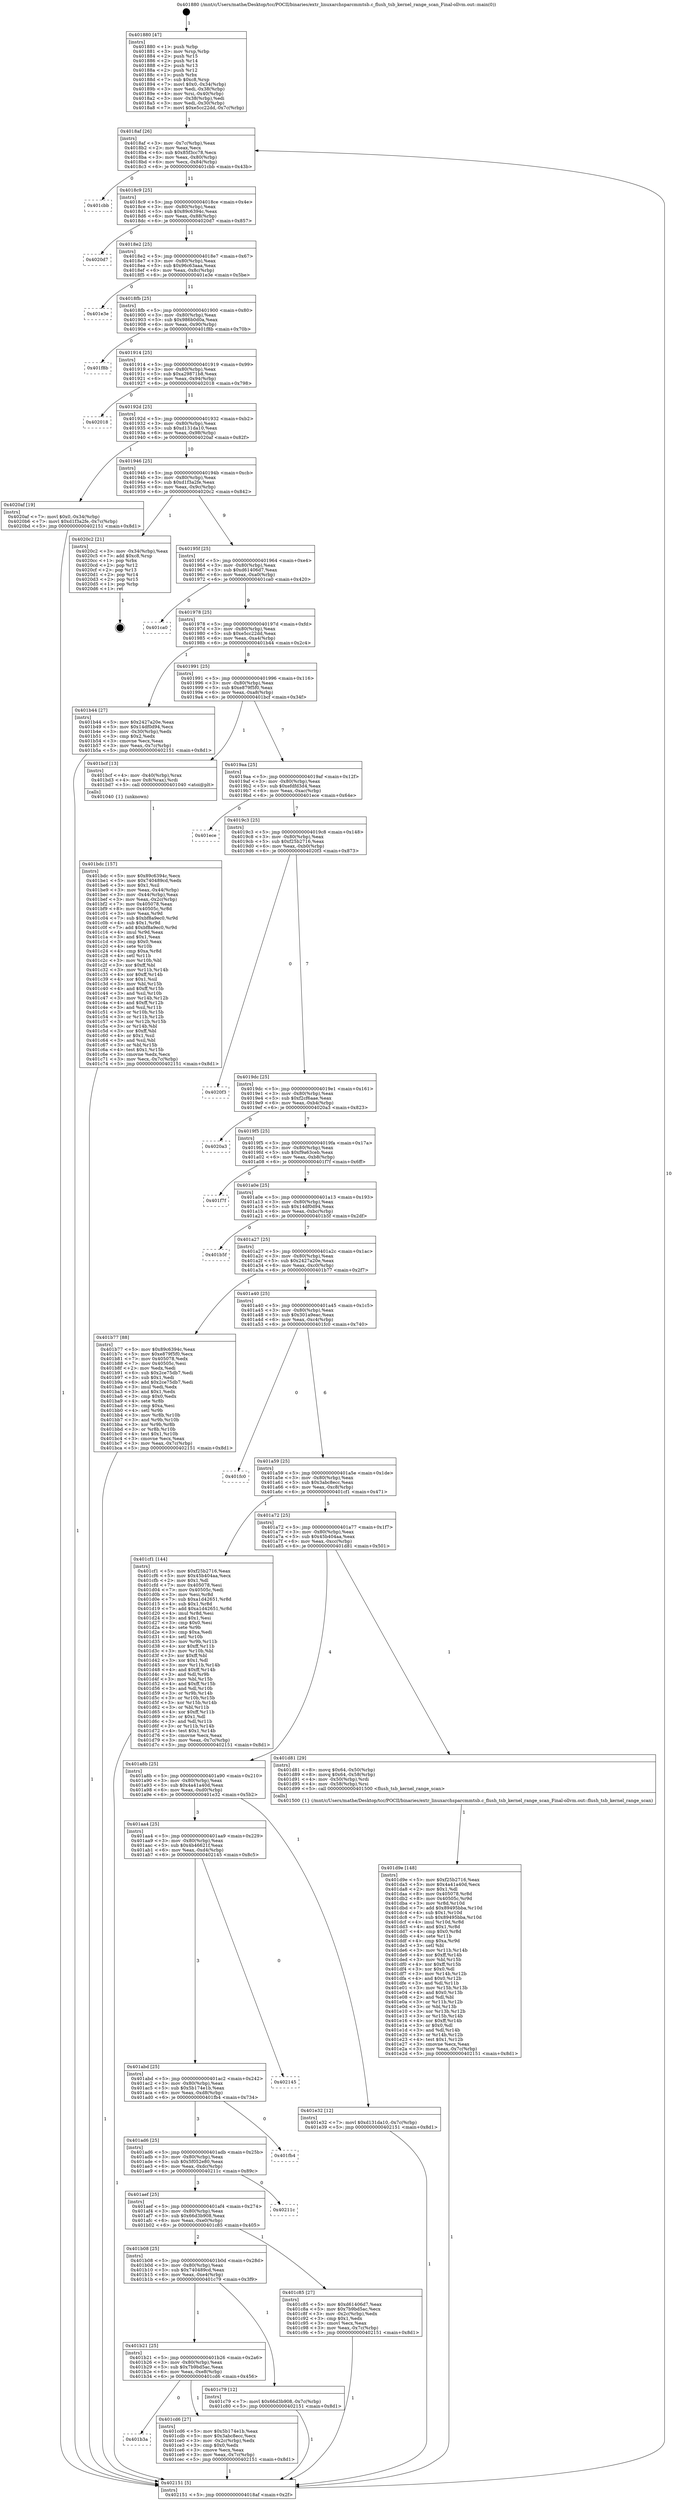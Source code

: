 digraph "0x401880" {
  label = "0x401880 (/mnt/c/Users/mathe/Desktop/tcc/POCII/binaries/extr_linuxarchsparcmmtsb.c_flush_tsb_kernel_range_scan_Final-ollvm.out::main(0))"
  labelloc = "t"
  node[shape=record]

  Entry [label="",width=0.3,height=0.3,shape=circle,fillcolor=black,style=filled]
  "0x4018af" [label="{
     0x4018af [26]\l
     | [instrs]\l
     &nbsp;&nbsp;0x4018af \<+3\>: mov -0x7c(%rbp),%eax\l
     &nbsp;&nbsp;0x4018b2 \<+2\>: mov %eax,%ecx\l
     &nbsp;&nbsp;0x4018b4 \<+6\>: sub $0x85f3cc78,%ecx\l
     &nbsp;&nbsp;0x4018ba \<+3\>: mov %eax,-0x80(%rbp)\l
     &nbsp;&nbsp;0x4018bd \<+6\>: mov %ecx,-0x84(%rbp)\l
     &nbsp;&nbsp;0x4018c3 \<+6\>: je 0000000000401cbb \<main+0x43b\>\l
  }"]
  "0x401cbb" [label="{
     0x401cbb\l
  }", style=dashed]
  "0x4018c9" [label="{
     0x4018c9 [25]\l
     | [instrs]\l
     &nbsp;&nbsp;0x4018c9 \<+5\>: jmp 00000000004018ce \<main+0x4e\>\l
     &nbsp;&nbsp;0x4018ce \<+3\>: mov -0x80(%rbp),%eax\l
     &nbsp;&nbsp;0x4018d1 \<+5\>: sub $0x89c6394c,%eax\l
     &nbsp;&nbsp;0x4018d6 \<+6\>: mov %eax,-0x88(%rbp)\l
     &nbsp;&nbsp;0x4018dc \<+6\>: je 00000000004020d7 \<main+0x857\>\l
  }"]
  Exit [label="",width=0.3,height=0.3,shape=circle,fillcolor=black,style=filled,peripheries=2]
  "0x4020d7" [label="{
     0x4020d7\l
  }", style=dashed]
  "0x4018e2" [label="{
     0x4018e2 [25]\l
     | [instrs]\l
     &nbsp;&nbsp;0x4018e2 \<+5\>: jmp 00000000004018e7 \<main+0x67\>\l
     &nbsp;&nbsp;0x4018e7 \<+3\>: mov -0x80(%rbp),%eax\l
     &nbsp;&nbsp;0x4018ea \<+5\>: sub $0x96c63aaa,%eax\l
     &nbsp;&nbsp;0x4018ef \<+6\>: mov %eax,-0x8c(%rbp)\l
     &nbsp;&nbsp;0x4018f5 \<+6\>: je 0000000000401e3e \<main+0x5be\>\l
  }"]
  "0x401d9e" [label="{
     0x401d9e [148]\l
     | [instrs]\l
     &nbsp;&nbsp;0x401d9e \<+5\>: mov $0xf25b2716,%eax\l
     &nbsp;&nbsp;0x401da3 \<+5\>: mov $0x4a41a40d,%ecx\l
     &nbsp;&nbsp;0x401da8 \<+2\>: mov $0x1,%dl\l
     &nbsp;&nbsp;0x401daa \<+8\>: mov 0x405078,%r8d\l
     &nbsp;&nbsp;0x401db2 \<+8\>: mov 0x40505c,%r9d\l
     &nbsp;&nbsp;0x401dba \<+3\>: mov %r8d,%r10d\l
     &nbsp;&nbsp;0x401dbd \<+7\>: add $0x89495bba,%r10d\l
     &nbsp;&nbsp;0x401dc4 \<+4\>: sub $0x1,%r10d\l
     &nbsp;&nbsp;0x401dc8 \<+7\>: sub $0x89495bba,%r10d\l
     &nbsp;&nbsp;0x401dcf \<+4\>: imul %r10d,%r8d\l
     &nbsp;&nbsp;0x401dd3 \<+4\>: and $0x1,%r8d\l
     &nbsp;&nbsp;0x401dd7 \<+4\>: cmp $0x0,%r8d\l
     &nbsp;&nbsp;0x401ddb \<+4\>: sete %r11b\l
     &nbsp;&nbsp;0x401ddf \<+4\>: cmp $0xa,%r9d\l
     &nbsp;&nbsp;0x401de3 \<+3\>: setl %bl\l
     &nbsp;&nbsp;0x401de6 \<+3\>: mov %r11b,%r14b\l
     &nbsp;&nbsp;0x401de9 \<+4\>: xor $0xff,%r14b\l
     &nbsp;&nbsp;0x401ded \<+3\>: mov %bl,%r15b\l
     &nbsp;&nbsp;0x401df0 \<+4\>: xor $0xff,%r15b\l
     &nbsp;&nbsp;0x401df4 \<+3\>: xor $0x0,%dl\l
     &nbsp;&nbsp;0x401df7 \<+3\>: mov %r14b,%r12b\l
     &nbsp;&nbsp;0x401dfa \<+4\>: and $0x0,%r12b\l
     &nbsp;&nbsp;0x401dfe \<+3\>: and %dl,%r11b\l
     &nbsp;&nbsp;0x401e01 \<+3\>: mov %r15b,%r13b\l
     &nbsp;&nbsp;0x401e04 \<+4\>: and $0x0,%r13b\l
     &nbsp;&nbsp;0x401e08 \<+2\>: and %dl,%bl\l
     &nbsp;&nbsp;0x401e0a \<+3\>: or %r11b,%r12b\l
     &nbsp;&nbsp;0x401e0d \<+3\>: or %bl,%r13b\l
     &nbsp;&nbsp;0x401e10 \<+3\>: xor %r13b,%r12b\l
     &nbsp;&nbsp;0x401e13 \<+3\>: or %r15b,%r14b\l
     &nbsp;&nbsp;0x401e16 \<+4\>: xor $0xff,%r14b\l
     &nbsp;&nbsp;0x401e1a \<+3\>: or $0x0,%dl\l
     &nbsp;&nbsp;0x401e1d \<+3\>: and %dl,%r14b\l
     &nbsp;&nbsp;0x401e20 \<+3\>: or %r14b,%r12b\l
     &nbsp;&nbsp;0x401e23 \<+4\>: test $0x1,%r12b\l
     &nbsp;&nbsp;0x401e27 \<+3\>: cmovne %ecx,%eax\l
     &nbsp;&nbsp;0x401e2a \<+3\>: mov %eax,-0x7c(%rbp)\l
     &nbsp;&nbsp;0x401e2d \<+5\>: jmp 0000000000402151 \<main+0x8d1\>\l
  }"]
  "0x401e3e" [label="{
     0x401e3e\l
  }", style=dashed]
  "0x4018fb" [label="{
     0x4018fb [25]\l
     | [instrs]\l
     &nbsp;&nbsp;0x4018fb \<+5\>: jmp 0000000000401900 \<main+0x80\>\l
     &nbsp;&nbsp;0x401900 \<+3\>: mov -0x80(%rbp),%eax\l
     &nbsp;&nbsp;0x401903 \<+5\>: sub $0x986b0d0a,%eax\l
     &nbsp;&nbsp;0x401908 \<+6\>: mov %eax,-0x90(%rbp)\l
     &nbsp;&nbsp;0x40190e \<+6\>: je 0000000000401f8b \<main+0x70b\>\l
  }"]
  "0x401b3a" [label="{
     0x401b3a\l
  }", style=dashed]
  "0x401f8b" [label="{
     0x401f8b\l
  }", style=dashed]
  "0x401914" [label="{
     0x401914 [25]\l
     | [instrs]\l
     &nbsp;&nbsp;0x401914 \<+5\>: jmp 0000000000401919 \<main+0x99\>\l
     &nbsp;&nbsp;0x401919 \<+3\>: mov -0x80(%rbp),%eax\l
     &nbsp;&nbsp;0x40191c \<+5\>: sub $0xa29871b8,%eax\l
     &nbsp;&nbsp;0x401921 \<+6\>: mov %eax,-0x94(%rbp)\l
     &nbsp;&nbsp;0x401927 \<+6\>: je 0000000000402018 \<main+0x798\>\l
  }"]
  "0x401cd6" [label="{
     0x401cd6 [27]\l
     | [instrs]\l
     &nbsp;&nbsp;0x401cd6 \<+5\>: mov $0x5b174e1b,%eax\l
     &nbsp;&nbsp;0x401cdb \<+5\>: mov $0x3abc8ecc,%ecx\l
     &nbsp;&nbsp;0x401ce0 \<+3\>: mov -0x2c(%rbp),%edx\l
     &nbsp;&nbsp;0x401ce3 \<+3\>: cmp $0x0,%edx\l
     &nbsp;&nbsp;0x401ce6 \<+3\>: cmove %ecx,%eax\l
     &nbsp;&nbsp;0x401ce9 \<+3\>: mov %eax,-0x7c(%rbp)\l
     &nbsp;&nbsp;0x401cec \<+5\>: jmp 0000000000402151 \<main+0x8d1\>\l
  }"]
  "0x402018" [label="{
     0x402018\l
  }", style=dashed]
  "0x40192d" [label="{
     0x40192d [25]\l
     | [instrs]\l
     &nbsp;&nbsp;0x40192d \<+5\>: jmp 0000000000401932 \<main+0xb2\>\l
     &nbsp;&nbsp;0x401932 \<+3\>: mov -0x80(%rbp),%eax\l
     &nbsp;&nbsp;0x401935 \<+5\>: sub $0xd131da10,%eax\l
     &nbsp;&nbsp;0x40193a \<+6\>: mov %eax,-0x98(%rbp)\l
     &nbsp;&nbsp;0x401940 \<+6\>: je 00000000004020af \<main+0x82f\>\l
  }"]
  "0x401b21" [label="{
     0x401b21 [25]\l
     | [instrs]\l
     &nbsp;&nbsp;0x401b21 \<+5\>: jmp 0000000000401b26 \<main+0x2a6\>\l
     &nbsp;&nbsp;0x401b26 \<+3\>: mov -0x80(%rbp),%eax\l
     &nbsp;&nbsp;0x401b29 \<+5\>: sub $0x7b9bd5ac,%eax\l
     &nbsp;&nbsp;0x401b2e \<+6\>: mov %eax,-0xe8(%rbp)\l
     &nbsp;&nbsp;0x401b34 \<+6\>: je 0000000000401cd6 \<main+0x456\>\l
  }"]
  "0x4020af" [label="{
     0x4020af [19]\l
     | [instrs]\l
     &nbsp;&nbsp;0x4020af \<+7\>: movl $0x0,-0x34(%rbp)\l
     &nbsp;&nbsp;0x4020b6 \<+7\>: movl $0xd1f3a2fe,-0x7c(%rbp)\l
     &nbsp;&nbsp;0x4020bd \<+5\>: jmp 0000000000402151 \<main+0x8d1\>\l
  }"]
  "0x401946" [label="{
     0x401946 [25]\l
     | [instrs]\l
     &nbsp;&nbsp;0x401946 \<+5\>: jmp 000000000040194b \<main+0xcb\>\l
     &nbsp;&nbsp;0x40194b \<+3\>: mov -0x80(%rbp),%eax\l
     &nbsp;&nbsp;0x40194e \<+5\>: sub $0xd1f3a2fe,%eax\l
     &nbsp;&nbsp;0x401953 \<+6\>: mov %eax,-0x9c(%rbp)\l
     &nbsp;&nbsp;0x401959 \<+6\>: je 00000000004020c2 \<main+0x842\>\l
  }"]
  "0x401c79" [label="{
     0x401c79 [12]\l
     | [instrs]\l
     &nbsp;&nbsp;0x401c79 \<+7\>: movl $0x66d3b908,-0x7c(%rbp)\l
     &nbsp;&nbsp;0x401c80 \<+5\>: jmp 0000000000402151 \<main+0x8d1\>\l
  }"]
  "0x4020c2" [label="{
     0x4020c2 [21]\l
     | [instrs]\l
     &nbsp;&nbsp;0x4020c2 \<+3\>: mov -0x34(%rbp),%eax\l
     &nbsp;&nbsp;0x4020c5 \<+7\>: add $0xc8,%rsp\l
     &nbsp;&nbsp;0x4020cc \<+1\>: pop %rbx\l
     &nbsp;&nbsp;0x4020cd \<+2\>: pop %r12\l
     &nbsp;&nbsp;0x4020cf \<+2\>: pop %r13\l
     &nbsp;&nbsp;0x4020d1 \<+2\>: pop %r14\l
     &nbsp;&nbsp;0x4020d3 \<+2\>: pop %r15\l
     &nbsp;&nbsp;0x4020d5 \<+1\>: pop %rbp\l
     &nbsp;&nbsp;0x4020d6 \<+1\>: ret\l
  }"]
  "0x40195f" [label="{
     0x40195f [25]\l
     | [instrs]\l
     &nbsp;&nbsp;0x40195f \<+5\>: jmp 0000000000401964 \<main+0xe4\>\l
     &nbsp;&nbsp;0x401964 \<+3\>: mov -0x80(%rbp),%eax\l
     &nbsp;&nbsp;0x401967 \<+5\>: sub $0xd61406d7,%eax\l
     &nbsp;&nbsp;0x40196c \<+6\>: mov %eax,-0xa0(%rbp)\l
     &nbsp;&nbsp;0x401972 \<+6\>: je 0000000000401ca0 \<main+0x420\>\l
  }"]
  "0x401b08" [label="{
     0x401b08 [25]\l
     | [instrs]\l
     &nbsp;&nbsp;0x401b08 \<+5\>: jmp 0000000000401b0d \<main+0x28d\>\l
     &nbsp;&nbsp;0x401b0d \<+3\>: mov -0x80(%rbp),%eax\l
     &nbsp;&nbsp;0x401b10 \<+5\>: sub $0x740489cd,%eax\l
     &nbsp;&nbsp;0x401b15 \<+6\>: mov %eax,-0xe4(%rbp)\l
     &nbsp;&nbsp;0x401b1b \<+6\>: je 0000000000401c79 \<main+0x3f9\>\l
  }"]
  "0x401ca0" [label="{
     0x401ca0\l
  }", style=dashed]
  "0x401978" [label="{
     0x401978 [25]\l
     | [instrs]\l
     &nbsp;&nbsp;0x401978 \<+5\>: jmp 000000000040197d \<main+0xfd\>\l
     &nbsp;&nbsp;0x40197d \<+3\>: mov -0x80(%rbp),%eax\l
     &nbsp;&nbsp;0x401980 \<+5\>: sub $0xe5cc22dd,%eax\l
     &nbsp;&nbsp;0x401985 \<+6\>: mov %eax,-0xa4(%rbp)\l
     &nbsp;&nbsp;0x40198b \<+6\>: je 0000000000401b44 \<main+0x2c4\>\l
  }"]
  "0x401c85" [label="{
     0x401c85 [27]\l
     | [instrs]\l
     &nbsp;&nbsp;0x401c85 \<+5\>: mov $0xd61406d7,%eax\l
     &nbsp;&nbsp;0x401c8a \<+5\>: mov $0x7b9bd5ac,%ecx\l
     &nbsp;&nbsp;0x401c8f \<+3\>: mov -0x2c(%rbp),%edx\l
     &nbsp;&nbsp;0x401c92 \<+3\>: cmp $0x1,%edx\l
     &nbsp;&nbsp;0x401c95 \<+3\>: cmovl %ecx,%eax\l
     &nbsp;&nbsp;0x401c98 \<+3\>: mov %eax,-0x7c(%rbp)\l
     &nbsp;&nbsp;0x401c9b \<+5\>: jmp 0000000000402151 \<main+0x8d1\>\l
  }"]
  "0x401b44" [label="{
     0x401b44 [27]\l
     | [instrs]\l
     &nbsp;&nbsp;0x401b44 \<+5\>: mov $0x2427a20e,%eax\l
     &nbsp;&nbsp;0x401b49 \<+5\>: mov $0x14df0d94,%ecx\l
     &nbsp;&nbsp;0x401b4e \<+3\>: mov -0x30(%rbp),%edx\l
     &nbsp;&nbsp;0x401b51 \<+3\>: cmp $0x2,%edx\l
     &nbsp;&nbsp;0x401b54 \<+3\>: cmovne %ecx,%eax\l
     &nbsp;&nbsp;0x401b57 \<+3\>: mov %eax,-0x7c(%rbp)\l
     &nbsp;&nbsp;0x401b5a \<+5\>: jmp 0000000000402151 \<main+0x8d1\>\l
  }"]
  "0x401991" [label="{
     0x401991 [25]\l
     | [instrs]\l
     &nbsp;&nbsp;0x401991 \<+5\>: jmp 0000000000401996 \<main+0x116\>\l
     &nbsp;&nbsp;0x401996 \<+3\>: mov -0x80(%rbp),%eax\l
     &nbsp;&nbsp;0x401999 \<+5\>: sub $0xe879f5f0,%eax\l
     &nbsp;&nbsp;0x40199e \<+6\>: mov %eax,-0xa8(%rbp)\l
     &nbsp;&nbsp;0x4019a4 \<+6\>: je 0000000000401bcf \<main+0x34f\>\l
  }"]
  "0x402151" [label="{
     0x402151 [5]\l
     | [instrs]\l
     &nbsp;&nbsp;0x402151 \<+5\>: jmp 00000000004018af \<main+0x2f\>\l
  }"]
  "0x401880" [label="{
     0x401880 [47]\l
     | [instrs]\l
     &nbsp;&nbsp;0x401880 \<+1\>: push %rbp\l
     &nbsp;&nbsp;0x401881 \<+3\>: mov %rsp,%rbp\l
     &nbsp;&nbsp;0x401884 \<+2\>: push %r15\l
     &nbsp;&nbsp;0x401886 \<+2\>: push %r14\l
     &nbsp;&nbsp;0x401888 \<+2\>: push %r13\l
     &nbsp;&nbsp;0x40188a \<+2\>: push %r12\l
     &nbsp;&nbsp;0x40188c \<+1\>: push %rbx\l
     &nbsp;&nbsp;0x40188d \<+7\>: sub $0xc8,%rsp\l
     &nbsp;&nbsp;0x401894 \<+7\>: movl $0x0,-0x34(%rbp)\l
     &nbsp;&nbsp;0x40189b \<+3\>: mov %edi,-0x38(%rbp)\l
     &nbsp;&nbsp;0x40189e \<+4\>: mov %rsi,-0x40(%rbp)\l
     &nbsp;&nbsp;0x4018a2 \<+3\>: mov -0x38(%rbp),%edi\l
     &nbsp;&nbsp;0x4018a5 \<+3\>: mov %edi,-0x30(%rbp)\l
     &nbsp;&nbsp;0x4018a8 \<+7\>: movl $0xe5cc22dd,-0x7c(%rbp)\l
  }"]
  "0x401aef" [label="{
     0x401aef [25]\l
     | [instrs]\l
     &nbsp;&nbsp;0x401aef \<+5\>: jmp 0000000000401af4 \<main+0x274\>\l
     &nbsp;&nbsp;0x401af4 \<+3\>: mov -0x80(%rbp),%eax\l
     &nbsp;&nbsp;0x401af7 \<+5\>: sub $0x66d3b908,%eax\l
     &nbsp;&nbsp;0x401afc \<+6\>: mov %eax,-0xe0(%rbp)\l
     &nbsp;&nbsp;0x401b02 \<+6\>: je 0000000000401c85 \<main+0x405\>\l
  }"]
  "0x401bcf" [label="{
     0x401bcf [13]\l
     | [instrs]\l
     &nbsp;&nbsp;0x401bcf \<+4\>: mov -0x40(%rbp),%rax\l
     &nbsp;&nbsp;0x401bd3 \<+4\>: mov 0x8(%rax),%rdi\l
     &nbsp;&nbsp;0x401bd7 \<+5\>: call 0000000000401040 \<atoi@plt\>\l
     | [calls]\l
     &nbsp;&nbsp;0x401040 \{1\} (unknown)\l
  }"]
  "0x4019aa" [label="{
     0x4019aa [25]\l
     | [instrs]\l
     &nbsp;&nbsp;0x4019aa \<+5\>: jmp 00000000004019af \<main+0x12f\>\l
     &nbsp;&nbsp;0x4019af \<+3\>: mov -0x80(%rbp),%eax\l
     &nbsp;&nbsp;0x4019b2 \<+5\>: sub $0xefdfd3d4,%eax\l
     &nbsp;&nbsp;0x4019b7 \<+6\>: mov %eax,-0xac(%rbp)\l
     &nbsp;&nbsp;0x4019bd \<+6\>: je 0000000000401ece \<main+0x64e\>\l
  }"]
  "0x40211c" [label="{
     0x40211c\l
  }", style=dashed]
  "0x401ece" [label="{
     0x401ece\l
  }", style=dashed]
  "0x4019c3" [label="{
     0x4019c3 [25]\l
     | [instrs]\l
     &nbsp;&nbsp;0x4019c3 \<+5\>: jmp 00000000004019c8 \<main+0x148\>\l
     &nbsp;&nbsp;0x4019c8 \<+3\>: mov -0x80(%rbp),%eax\l
     &nbsp;&nbsp;0x4019cb \<+5\>: sub $0xf25b2716,%eax\l
     &nbsp;&nbsp;0x4019d0 \<+6\>: mov %eax,-0xb0(%rbp)\l
     &nbsp;&nbsp;0x4019d6 \<+6\>: je 00000000004020f3 \<main+0x873\>\l
  }"]
  "0x401ad6" [label="{
     0x401ad6 [25]\l
     | [instrs]\l
     &nbsp;&nbsp;0x401ad6 \<+5\>: jmp 0000000000401adb \<main+0x25b\>\l
     &nbsp;&nbsp;0x401adb \<+3\>: mov -0x80(%rbp),%eax\l
     &nbsp;&nbsp;0x401ade \<+5\>: sub $0x5f052e80,%eax\l
     &nbsp;&nbsp;0x401ae3 \<+6\>: mov %eax,-0xdc(%rbp)\l
     &nbsp;&nbsp;0x401ae9 \<+6\>: je 000000000040211c \<main+0x89c\>\l
  }"]
  "0x4020f3" [label="{
     0x4020f3\l
  }", style=dashed]
  "0x4019dc" [label="{
     0x4019dc [25]\l
     | [instrs]\l
     &nbsp;&nbsp;0x4019dc \<+5\>: jmp 00000000004019e1 \<main+0x161\>\l
     &nbsp;&nbsp;0x4019e1 \<+3\>: mov -0x80(%rbp),%eax\l
     &nbsp;&nbsp;0x4019e4 \<+5\>: sub $0xf2cf6aae,%eax\l
     &nbsp;&nbsp;0x4019e9 \<+6\>: mov %eax,-0xb4(%rbp)\l
     &nbsp;&nbsp;0x4019ef \<+6\>: je 00000000004020a3 \<main+0x823\>\l
  }"]
  "0x401fb4" [label="{
     0x401fb4\l
  }", style=dashed]
  "0x4020a3" [label="{
     0x4020a3\l
  }", style=dashed]
  "0x4019f5" [label="{
     0x4019f5 [25]\l
     | [instrs]\l
     &nbsp;&nbsp;0x4019f5 \<+5\>: jmp 00000000004019fa \<main+0x17a\>\l
     &nbsp;&nbsp;0x4019fa \<+3\>: mov -0x80(%rbp),%eax\l
     &nbsp;&nbsp;0x4019fd \<+5\>: sub $0xf9a63ceb,%eax\l
     &nbsp;&nbsp;0x401a02 \<+6\>: mov %eax,-0xb8(%rbp)\l
     &nbsp;&nbsp;0x401a08 \<+6\>: je 0000000000401f7f \<main+0x6ff\>\l
  }"]
  "0x401abd" [label="{
     0x401abd [25]\l
     | [instrs]\l
     &nbsp;&nbsp;0x401abd \<+5\>: jmp 0000000000401ac2 \<main+0x242\>\l
     &nbsp;&nbsp;0x401ac2 \<+3\>: mov -0x80(%rbp),%eax\l
     &nbsp;&nbsp;0x401ac5 \<+5\>: sub $0x5b174e1b,%eax\l
     &nbsp;&nbsp;0x401aca \<+6\>: mov %eax,-0xd8(%rbp)\l
     &nbsp;&nbsp;0x401ad0 \<+6\>: je 0000000000401fb4 \<main+0x734\>\l
  }"]
  "0x401f7f" [label="{
     0x401f7f\l
  }", style=dashed]
  "0x401a0e" [label="{
     0x401a0e [25]\l
     | [instrs]\l
     &nbsp;&nbsp;0x401a0e \<+5\>: jmp 0000000000401a13 \<main+0x193\>\l
     &nbsp;&nbsp;0x401a13 \<+3\>: mov -0x80(%rbp),%eax\l
     &nbsp;&nbsp;0x401a16 \<+5\>: sub $0x14df0d94,%eax\l
     &nbsp;&nbsp;0x401a1b \<+6\>: mov %eax,-0xbc(%rbp)\l
     &nbsp;&nbsp;0x401a21 \<+6\>: je 0000000000401b5f \<main+0x2df\>\l
  }"]
  "0x402145" [label="{
     0x402145\l
  }", style=dashed]
  "0x401b5f" [label="{
     0x401b5f\l
  }", style=dashed]
  "0x401a27" [label="{
     0x401a27 [25]\l
     | [instrs]\l
     &nbsp;&nbsp;0x401a27 \<+5\>: jmp 0000000000401a2c \<main+0x1ac\>\l
     &nbsp;&nbsp;0x401a2c \<+3\>: mov -0x80(%rbp),%eax\l
     &nbsp;&nbsp;0x401a2f \<+5\>: sub $0x2427a20e,%eax\l
     &nbsp;&nbsp;0x401a34 \<+6\>: mov %eax,-0xc0(%rbp)\l
     &nbsp;&nbsp;0x401a3a \<+6\>: je 0000000000401b77 \<main+0x2f7\>\l
  }"]
  "0x401aa4" [label="{
     0x401aa4 [25]\l
     | [instrs]\l
     &nbsp;&nbsp;0x401aa4 \<+5\>: jmp 0000000000401aa9 \<main+0x229\>\l
     &nbsp;&nbsp;0x401aa9 \<+3\>: mov -0x80(%rbp),%eax\l
     &nbsp;&nbsp;0x401aac \<+5\>: sub $0x4b46621f,%eax\l
     &nbsp;&nbsp;0x401ab1 \<+6\>: mov %eax,-0xd4(%rbp)\l
     &nbsp;&nbsp;0x401ab7 \<+6\>: je 0000000000402145 \<main+0x8c5\>\l
  }"]
  "0x401b77" [label="{
     0x401b77 [88]\l
     | [instrs]\l
     &nbsp;&nbsp;0x401b77 \<+5\>: mov $0x89c6394c,%eax\l
     &nbsp;&nbsp;0x401b7c \<+5\>: mov $0xe879f5f0,%ecx\l
     &nbsp;&nbsp;0x401b81 \<+7\>: mov 0x405078,%edx\l
     &nbsp;&nbsp;0x401b88 \<+7\>: mov 0x40505c,%esi\l
     &nbsp;&nbsp;0x401b8f \<+2\>: mov %edx,%edi\l
     &nbsp;&nbsp;0x401b91 \<+6\>: sub $0x2ce75db7,%edi\l
     &nbsp;&nbsp;0x401b97 \<+3\>: sub $0x1,%edi\l
     &nbsp;&nbsp;0x401b9a \<+6\>: add $0x2ce75db7,%edi\l
     &nbsp;&nbsp;0x401ba0 \<+3\>: imul %edi,%edx\l
     &nbsp;&nbsp;0x401ba3 \<+3\>: and $0x1,%edx\l
     &nbsp;&nbsp;0x401ba6 \<+3\>: cmp $0x0,%edx\l
     &nbsp;&nbsp;0x401ba9 \<+4\>: sete %r8b\l
     &nbsp;&nbsp;0x401bad \<+3\>: cmp $0xa,%esi\l
     &nbsp;&nbsp;0x401bb0 \<+4\>: setl %r9b\l
     &nbsp;&nbsp;0x401bb4 \<+3\>: mov %r8b,%r10b\l
     &nbsp;&nbsp;0x401bb7 \<+3\>: and %r9b,%r10b\l
     &nbsp;&nbsp;0x401bba \<+3\>: xor %r9b,%r8b\l
     &nbsp;&nbsp;0x401bbd \<+3\>: or %r8b,%r10b\l
     &nbsp;&nbsp;0x401bc0 \<+4\>: test $0x1,%r10b\l
     &nbsp;&nbsp;0x401bc4 \<+3\>: cmovne %ecx,%eax\l
     &nbsp;&nbsp;0x401bc7 \<+3\>: mov %eax,-0x7c(%rbp)\l
     &nbsp;&nbsp;0x401bca \<+5\>: jmp 0000000000402151 \<main+0x8d1\>\l
  }"]
  "0x401a40" [label="{
     0x401a40 [25]\l
     | [instrs]\l
     &nbsp;&nbsp;0x401a40 \<+5\>: jmp 0000000000401a45 \<main+0x1c5\>\l
     &nbsp;&nbsp;0x401a45 \<+3\>: mov -0x80(%rbp),%eax\l
     &nbsp;&nbsp;0x401a48 \<+5\>: sub $0x301a9eac,%eax\l
     &nbsp;&nbsp;0x401a4d \<+6\>: mov %eax,-0xc4(%rbp)\l
     &nbsp;&nbsp;0x401a53 \<+6\>: je 0000000000401fc0 \<main+0x740\>\l
  }"]
  "0x401bdc" [label="{
     0x401bdc [157]\l
     | [instrs]\l
     &nbsp;&nbsp;0x401bdc \<+5\>: mov $0x89c6394c,%ecx\l
     &nbsp;&nbsp;0x401be1 \<+5\>: mov $0x740489cd,%edx\l
     &nbsp;&nbsp;0x401be6 \<+3\>: mov $0x1,%sil\l
     &nbsp;&nbsp;0x401be9 \<+3\>: mov %eax,-0x44(%rbp)\l
     &nbsp;&nbsp;0x401bec \<+3\>: mov -0x44(%rbp),%eax\l
     &nbsp;&nbsp;0x401bef \<+3\>: mov %eax,-0x2c(%rbp)\l
     &nbsp;&nbsp;0x401bf2 \<+7\>: mov 0x405078,%eax\l
     &nbsp;&nbsp;0x401bf9 \<+8\>: mov 0x40505c,%r8d\l
     &nbsp;&nbsp;0x401c01 \<+3\>: mov %eax,%r9d\l
     &nbsp;&nbsp;0x401c04 \<+7\>: sub $0xbf8a9ec0,%r9d\l
     &nbsp;&nbsp;0x401c0b \<+4\>: sub $0x1,%r9d\l
     &nbsp;&nbsp;0x401c0f \<+7\>: add $0xbf8a9ec0,%r9d\l
     &nbsp;&nbsp;0x401c16 \<+4\>: imul %r9d,%eax\l
     &nbsp;&nbsp;0x401c1a \<+3\>: and $0x1,%eax\l
     &nbsp;&nbsp;0x401c1d \<+3\>: cmp $0x0,%eax\l
     &nbsp;&nbsp;0x401c20 \<+4\>: sete %r10b\l
     &nbsp;&nbsp;0x401c24 \<+4\>: cmp $0xa,%r8d\l
     &nbsp;&nbsp;0x401c28 \<+4\>: setl %r11b\l
     &nbsp;&nbsp;0x401c2c \<+3\>: mov %r10b,%bl\l
     &nbsp;&nbsp;0x401c2f \<+3\>: xor $0xff,%bl\l
     &nbsp;&nbsp;0x401c32 \<+3\>: mov %r11b,%r14b\l
     &nbsp;&nbsp;0x401c35 \<+4\>: xor $0xff,%r14b\l
     &nbsp;&nbsp;0x401c39 \<+4\>: xor $0x1,%sil\l
     &nbsp;&nbsp;0x401c3d \<+3\>: mov %bl,%r15b\l
     &nbsp;&nbsp;0x401c40 \<+4\>: and $0xff,%r15b\l
     &nbsp;&nbsp;0x401c44 \<+3\>: and %sil,%r10b\l
     &nbsp;&nbsp;0x401c47 \<+3\>: mov %r14b,%r12b\l
     &nbsp;&nbsp;0x401c4a \<+4\>: and $0xff,%r12b\l
     &nbsp;&nbsp;0x401c4e \<+3\>: and %sil,%r11b\l
     &nbsp;&nbsp;0x401c51 \<+3\>: or %r10b,%r15b\l
     &nbsp;&nbsp;0x401c54 \<+3\>: or %r11b,%r12b\l
     &nbsp;&nbsp;0x401c57 \<+3\>: xor %r12b,%r15b\l
     &nbsp;&nbsp;0x401c5a \<+3\>: or %r14b,%bl\l
     &nbsp;&nbsp;0x401c5d \<+3\>: xor $0xff,%bl\l
     &nbsp;&nbsp;0x401c60 \<+4\>: or $0x1,%sil\l
     &nbsp;&nbsp;0x401c64 \<+3\>: and %sil,%bl\l
     &nbsp;&nbsp;0x401c67 \<+3\>: or %bl,%r15b\l
     &nbsp;&nbsp;0x401c6a \<+4\>: test $0x1,%r15b\l
     &nbsp;&nbsp;0x401c6e \<+3\>: cmovne %edx,%ecx\l
     &nbsp;&nbsp;0x401c71 \<+3\>: mov %ecx,-0x7c(%rbp)\l
     &nbsp;&nbsp;0x401c74 \<+5\>: jmp 0000000000402151 \<main+0x8d1\>\l
  }"]
  "0x401e32" [label="{
     0x401e32 [12]\l
     | [instrs]\l
     &nbsp;&nbsp;0x401e32 \<+7\>: movl $0xd131da10,-0x7c(%rbp)\l
     &nbsp;&nbsp;0x401e39 \<+5\>: jmp 0000000000402151 \<main+0x8d1\>\l
  }"]
  "0x401fc0" [label="{
     0x401fc0\l
  }", style=dashed]
  "0x401a59" [label="{
     0x401a59 [25]\l
     | [instrs]\l
     &nbsp;&nbsp;0x401a59 \<+5\>: jmp 0000000000401a5e \<main+0x1de\>\l
     &nbsp;&nbsp;0x401a5e \<+3\>: mov -0x80(%rbp),%eax\l
     &nbsp;&nbsp;0x401a61 \<+5\>: sub $0x3abc8ecc,%eax\l
     &nbsp;&nbsp;0x401a66 \<+6\>: mov %eax,-0xc8(%rbp)\l
     &nbsp;&nbsp;0x401a6c \<+6\>: je 0000000000401cf1 \<main+0x471\>\l
  }"]
  "0x401a8b" [label="{
     0x401a8b [25]\l
     | [instrs]\l
     &nbsp;&nbsp;0x401a8b \<+5\>: jmp 0000000000401a90 \<main+0x210\>\l
     &nbsp;&nbsp;0x401a90 \<+3\>: mov -0x80(%rbp),%eax\l
     &nbsp;&nbsp;0x401a93 \<+5\>: sub $0x4a41a40d,%eax\l
     &nbsp;&nbsp;0x401a98 \<+6\>: mov %eax,-0xd0(%rbp)\l
     &nbsp;&nbsp;0x401a9e \<+6\>: je 0000000000401e32 \<main+0x5b2\>\l
  }"]
  "0x401cf1" [label="{
     0x401cf1 [144]\l
     | [instrs]\l
     &nbsp;&nbsp;0x401cf1 \<+5\>: mov $0xf25b2716,%eax\l
     &nbsp;&nbsp;0x401cf6 \<+5\>: mov $0x45b404aa,%ecx\l
     &nbsp;&nbsp;0x401cfb \<+2\>: mov $0x1,%dl\l
     &nbsp;&nbsp;0x401cfd \<+7\>: mov 0x405078,%esi\l
     &nbsp;&nbsp;0x401d04 \<+7\>: mov 0x40505c,%edi\l
     &nbsp;&nbsp;0x401d0b \<+3\>: mov %esi,%r8d\l
     &nbsp;&nbsp;0x401d0e \<+7\>: sub $0xa1d42651,%r8d\l
     &nbsp;&nbsp;0x401d15 \<+4\>: sub $0x1,%r8d\l
     &nbsp;&nbsp;0x401d19 \<+7\>: add $0xa1d42651,%r8d\l
     &nbsp;&nbsp;0x401d20 \<+4\>: imul %r8d,%esi\l
     &nbsp;&nbsp;0x401d24 \<+3\>: and $0x1,%esi\l
     &nbsp;&nbsp;0x401d27 \<+3\>: cmp $0x0,%esi\l
     &nbsp;&nbsp;0x401d2a \<+4\>: sete %r9b\l
     &nbsp;&nbsp;0x401d2e \<+3\>: cmp $0xa,%edi\l
     &nbsp;&nbsp;0x401d31 \<+4\>: setl %r10b\l
     &nbsp;&nbsp;0x401d35 \<+3\>: mov %r9b,%r11b\l
     &nbsp;&nbsp;0x401d38 \<+4\>: xor $0xff,%r11b\l
     &nbsp;&nbsp;0x401d3c \<+3\>: mov %r10b,%bl\l
     &nbsp;&nbsp;0x401d3f \<+3\>: xor $0xff,%bl\l
     &nbsp;&nbsp;0x401d42 \<+3\>: xor $0x1,%dl\l
     &nbsp;&nbsp;0x401d45 \<+3\>: mov %r11b,%r14b\l
     &nbsp;&nbsp;0x401d48 \<+4\>: and $0xff,%r14b\l
     &nbsp;&nbsp;0x401d4c \<+3\>: and %dl,%r9b\l
     &nbsp;&nbsp;0x401d4f \<+3\>: mov %bl,%r15b\l
     &nbsp;&nbsp;0x401d52 \<+4\>: and $0xff,%r15b\l
     &nbsp;&nbsp;0x401d56 \<+3\>: and %dl,%r10b\l
     &nbsp;&nbsp;0x401d59 \<+3\>: or %r9b,%r14b\l
     &nbsp;&nbsp;0x401d5c \<+3\>: or %r10b,%r15b\l
     &nbsp;&nbsp;0x401d5f \<+3\>: xor %r15b,%r14b\l
     &nbsp;&nbsp;0x401d62 \<+3\>: or %bl,%r11b\l
     &nbsp;&nbsp;0x401d65 \<+4\>: xor $0xff,%r11b\l
     &nbsp;&nbsp;0x401d69 \<+3\>: or $0x1,%dl\l
     &nbsp;&nbsp;0x401d6c \<+3\>: and %dl,%r11b\l
     &nbsp;&nbsp;0x401d6f \<+3\>: or %r11b,%r14b\l
     &nbsp;&nbsp;0x401d72 \<+4\>: test $0x1,%r14b\l
     &nbsp;&nbsp;0x401d76 \<+3\>: cmovne %ecx,%eax\l
     &nbsp;&nbsp;0x401d79 \<+3\>: mov %eax,-0x7c(%rbp)\l
     &nbsp;&nbsp;0x401d7c \<+5\>: jmp 0000000000402151 \<main+0x8d1\>\l
  }"]
  "0x401a72" [label="{
     0x401a72 [25]\l
     | [instrs]\l
     &nbsp;&nbsp;0x401a72 \<+5\>: jmp 0000000000401a77 \<main+0x1f7\>\l
     &nbsp;&nbsp;0x401a77 \<+3\>: mov -0x80(%rbp),%eax\l
     &nbsp;&nbsp;0x401a7a \<+5\>: sub $0x45b404aa,%eax\l
     &nbsp;&nbsp;0x401a7f \<+6\>: mov %eax,-0xcc(%rbp)\l
     &nbsp;&nbsp;0x401a85 \<+6\>: je 0000000000401d81 \<main+0x501\>\l
  }"]
  "0x401d81" [label="{
     0x401d81 [29]\l
     | [instrs]\l
     &nbsp;&nbsp;0x401d81 \<+8\>: movq $0x64,-0x50(%rbp)\l
     &nbsp;&nbsp;0x401d89 \<+8\>: movq $0x64,-0x58(%rbp)\l
     &nbsp;&nbsp;0x401d91 \<+4\>: mov -0x50(%rbp),%rdi\l
     &nbsp;&nbsp;0x401d95 \<+4\>: mov -0x58(%rbp),%rsi\l
     &nbsp;&nbsp;0x401d99 \<+5\>: call 0000000000401500 \<flush_tsb_kernel_range_scan\>\l
     | [calls]\l
     &nbsp;&nbsp;0x401500 \{1\} (/mnt/c/Users/mathe/Desktop/tcc/POCII/binaries/extr_linuxarchsparcmmtsb.c_flush_tsb_kernel_range_scan_Final-ollvm.out::flush_tsb_kernel_range_scan)\l
  }"]
  Entry -> "0x401880" [label=" 1"]
  "0x4018af" -> "0x401cbb" [label=" 0"]
  "0x4018af" -> "0x4018c9" [label=" 11"]
  "0x4020c2" -> Exit [label=" 1"]
  "0x4018c9" -> "0x4020d7" [label=" 0"]
  "0x4018c9" -> "0x4018e2" [label=" 11"]
  "0x4020af" -> "0x402151" [label=" 1"]
  "0x4018e2" -> "0x401e3e" [label=" 0"]
  "0x4018e2" -> "0x4018fb" [label=" 11"]
  "0x401e32" -> "0x402151" [label=" 1"]
  "0x4018fb" -> "0x401f8b" [label=" 0"]
  "0x4018fb" -> "0x401914" [label=" 11"]
  "0x401d9e" -> "0x402151" [label=" 1"]
  "0x401914" -> "0x402018" [label=" 0"]
  "0x401914" -> "0x40192d" [label=" 11"]
  "0x401d81" -> "0x401d9e" [label=" 1"]
  "0x40192d" -> "0x4020af" [label=" 1"]
  "0x40192d" -> "0x401946" [label=" 10"]
  "0x401cd6" -> "0x402151" [label=" 1"]
  "0x401946" -> "0x4020c2" [label=" 1"]
  "0x401946" -> "0x40195f" [label=" 9"]
  "0x401b21" -> "0x401b3a" [label=" 0"]
  "0x40195f" -> "0x401ca0" [label=" 0"]
  "0x40195f" -> "0x401978" [label=" 9"]
  "0x401cf1" -> "0x402151" [label=" 1"]
  "0x401978" -> "0x401b44" [label=" 1"]
  "0x401978" -> "0x401991" [label=" 8"]
  "0x401b44" -> "0x402151" [label=" 1"]
  "0x401880" -> "0x4018af" [label=" 1"]
  "0x402151" -> "0x4018af" [label=" 10"]
  "0x401c85" -> "0x402151" [label=" 1"]
  "0x401991" -> "0x401bcf" [label=" 1"]
  "0x401991" -> "0x4019aa" [label=" 7"]
  "0x401b08" -> "0x401b21" [label=" 1"]
  "0x4019aa" -> "0x401ece" [label=" 0"]
  "0x4019aa" -> "0x4019c3" [label=" 7"]
  "0x401b08" -> "0x401c79" [label=" 1"]
  "0x4019c3" -> "0x4020f3" [label=" 0"]
  "0x4019c3" -> "0x4019dc" [label=" 7"]
  "0x401aef" -> "0x401b08" [label=" 2"]
  "0x4019dc" -> "0x4020a3" [label=" 0"]
  "0x4019dc" -> "0x4019f5" [label=" 7"]
  "0x401aef" -> "0x401c85" [label=" 1"]
  "0x4019f5" -> "0x401f7f" [label=" 0"]
  "0x4019f5" -> "0x401a0e" [label=" 7"]
  "0x401ad6" -> "0x401aef" [label=" 3"]
  "0x401a0e" -> "0x401b5f" [label=" 0"]
  "0x401a0e" -> "0x401a27" [label=" 7"]
  "0x401ad6" -> "0x40211c" [label=" 0"]
  "0x401a27" -> "0x401b77" [label=" 1"]
  "0x401a27" -> "0x401a40" [label=" 6"]
  "0x401b77" -> "0x402151" [label=" 1"]
  "0x401bcf" -> "0x401bdc" [label=" 1"]
  "0x401bdc" -> "0x402151" [label=" 1"]
  "0x401abd" -> "0x401ad6" [label=" 3"]
  "0x401a40" -> "0x401fc0" [label=" 0"]
  "0x401a40" -> "0x401a59" [label=" 6"]
  "0x401abd" -> "0x401fb4" [label=" 0"]
  "0x401a59" -> "0x401cf1" [label=" 1"]
  "0x401a59" -> "0x401a72" [label=" 5"]
  "0x401aa4" -> "0x401abd" [label=" 3"]
  "0x401a72" -> "0x401d81" [label=" 1"]
  "0x401a72" -> "0x401a8b" [label=" 4"]
  "0x401c79" -> "0x402151" [label=" 1"]
  "0x401a8b" -> "0x401e32" [label=" 1"]
  "0x401a8b" -> "0x401aa4" [label=" 3"]
  "0x401b21" -> "0x401cd6" [label=" 1"]
  "0x401aa4" -> "0x402145" [label=" 0"]
}
